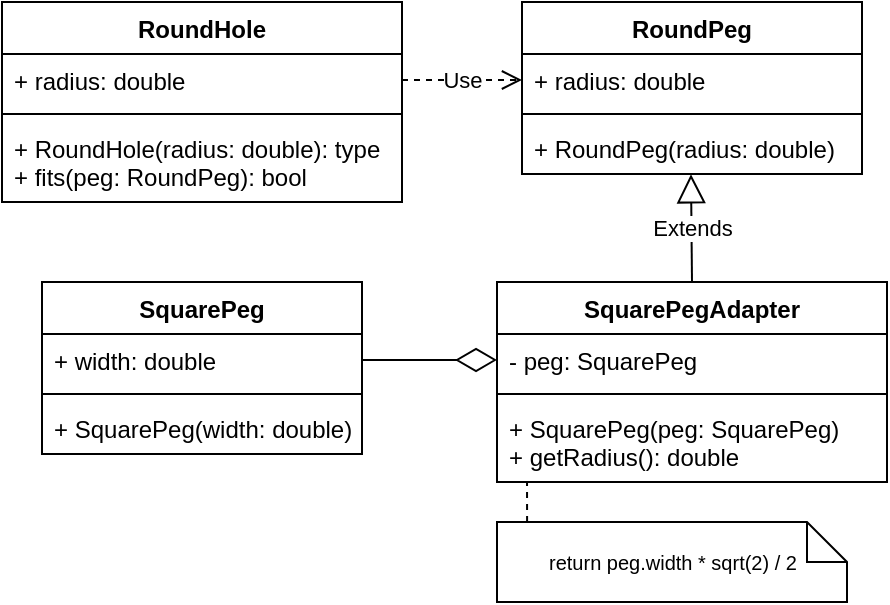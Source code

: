 <mxfile version="14.6.13" type="device"><diagram id="sdifVpO2ng24X5rGpgaQ" name="Страница 1"><mxGraphModel dx="677" dy="391" grid="1" gridSize="10" guides="1" tooltips="1" connect="1" arrows="1" fold="1" page="1" pageScale="1" pageWidth="827" pageHeight="1169" math="0" shadow="0"><root><mxCell id="0"/><mxCell id="1" parent="0"/><mxCell id="K-oNI-og0bSHjVnVLWZB-1" value="RoundHole" style="swimlane;fontStyle=1;align=center;verticalAlign=top;childLayout=stackLayout;horizontal=1;startSize=26;horizontalStack=0;resizeParent=1;resizeParentMax=0;resizeLast=0;collapsible=1;marginBottom=0;" vertex="1" parent="1"><mxGeometry x="100" y="160" width="200" height="100" as="geometry"/></mxCell><mxCell id="K-oNI-og0bSHjVnVLWZB-2" value="+ radius: double" style="text;strokeColor=none;fillColor=none;align=left;verticalAlign=top;spacingLeft=4;spacingRight=4;overflow=hidden;rotatable=0;points=[[0,0.5],[1,0.5]];portConstraint=eastwest;" vertex="1" parent="K-oNI-og0bSHjVnVLWZB-1"><mxGeometry y="26" width="200" height="26" as="geometry"/></mxCell><mxCell id="K-oNI-og0bSHjVnVLWZB-3" value="" style="line;strokeWidth=1;fillColor=none;align=left;verticalAlign=middle;spacingTop=-1;spacingLeft=3;spacingRight=3;rotatable=0;labelPosition=right;points=[];portConstraint=eastwest;" vertex="1" parent="K-oNI-og0bSHjVnVLWZB-1"><mxGeometry y="52" width="200" height="8" as="geometry"/></mxCell><mxCell id="K-oNI-og0bSHjVnVLWZB-4" value="+ RoundHole(radius: double): type&#10;+ fits(peg: RoundPeg): bool" style="text;strokeColor=none;fillColor=none;align=left;verticalAlign=top;spacingLeft=4;spacingRight=4;overflow=hidden;rotatable=0;points=[[0,0.5],[1,0.5]];portConstraint=eastwest;" vertex="1" parent="K-oNI-og0bSHjVnVLWZB-1"><mxGeometry y="60" width="200" height="40" as="geometry"/></mxCell><mxCell id="K-oNI-og0bSHjVnVLWZB-5" value="RoundPeg" style="swimlane;fontStyle=1;align=center;verticalAlign=top;childLayout=stackLayout;horizontal=1;startSize=26;horizontalStack=0;resizeParent=1;resizeParentMax=0;resizeLast=0;collapsible=1;marginBottom=0;" vertex="1" parent="1"><mxGeometry x="360" y="160" width="170" height="86" as="geometry"/></mxCell><mxCell id="K-oNI-og0bSHjVnVLWZB-6" value="+ radius: double" style="text;strokeColor=none;fillColor=none;align=left;verticalAlign=top;spacingLeft=4;spacingRight=4;overflow=hidden;rotatable=0;points=[[0,0.5],[1,0.5]];portConstraint=eastwest;" vertex="1" parent="K-oNI-og0bSHjVnVLWZB-5"><mxGeometry y="26" width="170" height="26" as="geometry"/></mxCell><mxCell id="K-oNI-og0bSHjVnVLWZB-7" value="" style="line;strokeWidth=1;fillColor=none;align=left;verticalAlign=middle;spacingTop=-1;spacingLeft=3;spacingRight=3;rotatable=0;labelPosition=right;points=[];portConstraint=eastwest;" vertex="1" parent="K-oNI-og0bSHjVnVLWZB-5"><mxGeometry y="52" width="170" height="8" as="geometry"/></mxCell><mxCell id="K-oNI-og0bSHjVnVLWZB-8" value="+ RoundPeg(radius: double)" style="text;strokeColor=none;fillColor=none;align=left;verticalAlign=top;spacingLeft=4;spacingRight=4;overflow=hidden;rotatable=0;points=[[0,0.5],[1,0.5]];portConstraint=eastwest;" vertex="1" parent="K-oNI-og0bSHjVnVLWZB-5"><mxGeometry y="60" width="170" height="26" as="geometry"/></mxCell><mxCell id="K-oNI-og0bSHjVnVLWZB-9" value="SquarePeg" style="swimlane;fontStyle=1;align=center;verticalAlign=top;childLayout=stackLayout;horizontal=1;startSize=26;horizontalStack=0;resizeParent=1;resizeParentMax=0;resizeLast=0;collapsible=1;marginBottom=0;" vertex="1" parent="1"><mxGeometry x="120" y="300" width="160" height="86" as="geometry"/></mxCell><mxCell id="K-oNI-og0bSHjVnVLWZB-10" value="+ width: double" style="text;strokeColor=none;fillColor=none;align=left;verticalAlign=top;spacingLeft=4;spacingRight=4;overflow=hidden;rotatable=0;points=[[0,0.5],[1,0.5]];portConstraint=eastwest;" vertex="1" parent="K-oNI-og0bSHjVnVLWZB-9"><mxGeometry y="26" width="160" height="26" as="geometry"/></mxCell><mxCell id="K-oNI-og0bSHjVnVLWZB-11" value="" style="line;strokeWidth=1;fillColor=none;align=left;verticalAlign=middle;spacingTop=-1;spacingLeft=3;spacingRight=3;rotatable=0;labelPosition=right;points=[];portConstraint=eastwest;" vertex="1" parent="K-oNI-og0bSHjVnVLWZB-9"><mxGeometry y="52" width="160" height="8" as="geometry"/></mxCell><mxCell id="K-oNI-og0bSHjVnVLWZB-12" value="+ SquarePeg(width: double)" style="text;strokeColor=none;fillColor=none;align=left;verticalAlign=top;spacingLeft=4;spacingRight=4;overflow=hidden;rotatable=0;points=[[0,0.5],[1,0.5]];portConstraint=eastwest;" vertex="1" parent="K-oNI-og0bSHjVnVLWZB-9"><mxGeometry y="60" width="160" height="26" as="geometry"/></mxCell><mxCell id="K-oNI-og0bSHjVnVLWZB-13" value="SquarePegAdapter" style="swimlane;fontStyle=1;align=center;verticalAlign=top;childLayout=stackLayout;horizontal=1;startSize=26;horizontalStack=0;resizeParent=1;resizeParentMax=0;resizeLast=0;collapsible=1;marginBottom=0;" vertex="1" parent="1"><mxGeometry x="347.5" y="300" width="195" height="100" as="geometry"/></mxCell><mxCell id="K-oNI-og0bSHjVnVLWZB-14" value="- peg: SquarePeg" style="text;strokeColor=none;fillColor=none;align=left;verticalAlign=top;spacingLeft=4;spacingRight=4;overflow=hidden;rotatable=0;points=[[0,0.5],[1,0.5]];portConstraint=eastwest;" vertex="1" parent="K-oNI-og0bSHjVnVLWZB-13"><mxGeometry y="26" width="195" height="26" as="geometry"/></mxCell><mxCell id="K-oNI-og0bSHjVnVLWZB-15" value="" style="line;strokeWidth=1;fillColor=none;align=left;verticalAlign=middle;spacingTop=-1;spacingLeft=3;spacingRight=3;rotatable=0;labelPosition=right;points=[];portConstraint=eastwest;" vertex="1" parent="K-oNI-og0bSHjVnVLWZB-13"><mxGeometry y="52" width="195" height="8" as="geometry"/></mxCell><mxCell id="K-oNI-og0bSHjVnVLWZB-16" value="+ SquarePeg(peg: SquarePeg)&#10;+ getRadius(): double" style="text;strokeColor=none;fillColor=none;align=left;verticalAlign=top;spacingLeft=4;spacingRight=4;overflow=hidden;rotatable=0;points=[[0,0.5],[1,0.5]];portConstraint=eastwest;" vertex="1" parent="K-oNI-og0bSHjVnVLWZB-13"><mxGeometry y="60" width="195" height="40" as="geometry"/></mxCell><mxCell id="K-oNI-og0bSHjVnVLWZB-17" value="&lt;font style=&quot;font-size: 10px&quot;&gt;return peg.width * sqrt(2) / 2&lt;/font&gt;" style="shape=note;size=20;whiteSpace=wrap;html=1;" vertex="1" parent="1"><mxGeometry x="347.5" y="420" width="175" height="40" as="geometry"/></mxCell><mxCell id="K-oNI-og0bSHjVnVLWZB-19" value="" style="endArrow=none;dashed=1;endFill=0;endSize=12;html=1;entryX=0.077;entryY=1;entryDx=0;entryDy=0;entryPerimeter=0;exitX=0.086;exitY=0;exitDx=0;exitDy=0;exitPerimeter=0;" edge="1" parent="1" source="K-oNI-og0bSHjVnVLWZB-17" target="K-oNI-og0bSHjVnVLWZB-16"><mxGeometry width="160" relative="1" as="geometry"><mxPoint x="240" y="450" as="sourcePoint"/><mxPoint x="360" y="400" as="targetPoint"/></mxGeometry></mxCell><mxCell id="K-oNI-og0bSHjVnVLWZB-20" value="Extends" style="endArrow=block;endSize=12;endFill=0;html=1;exitX=0.5;exitY=0;exitDx=0;exitDy=0;entryX=0.497;entryY=1.005;entryDx=0;entryDy=0;entryPerimeter=0;" edge="1" parent="1" source="K-oNI-og0bSHjVnVLWZB-13" target="K-oNI-og0bSHjVnVLWZB-8"><mxGeometry width="160" relative="1" as="geometry"><mxPoint x="240" y="380" as="sourcePoint"/><mxPoint x="510" y="270" as="targetPoint"/></mxGeometry></mxCell><mxCell id="K-oNI-og0bSHjVnVLWZB-21" value="Use" style="endArrow=open;endSize=8;dashed=1;html=1;exitX=1;exitY=0.5;exitDx=0;exitDy=0;entryX=0;entryY=0.5;entryDx=0;entryDy=0;" edge="1" parent="1" source="K-oNI-og0bSHjVnVLWZB-2" target="K-oNI-og0bSHjVnVLWZB-6"><mxGeometry width="160" relative="1" as="geometry"><mxPoint x="240" y="180" as="sourcePoint"/><mxPoint x="400" y="180" as="targetPoint"/></mxGeometry></mxCell><mxCell id="K-oNI-og0bSHjVnVLWZB-22" value="" style="endArrow=diamondThin;endFill=0;endSize=18;html=1;entryX=0;entryY=0.5;entryDx=0;entryDy=0;exitX=1;exitY=0.5;exitDx=0;exitDy=0;" edge="1" parent="1" source="K-oNI-og0bSHjVnVLWZB-10" target="K-oNI-og0bSHjVnVLWZB-14"><mxGeometry width="160" relative="1" as="geometry"><mxPoint x="240" y="330" as="sourcePoint"/><mxPoint x="400" y="330" as="targetPoint"/></mxGeometry></mxCell></root></mxGraphModel></diagram></mxfile>